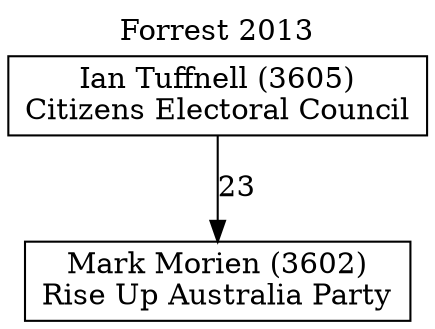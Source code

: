 // House preference flow
digraph "Mark Morien (3602)_Forrest_2013" {
	graph [label="Forrest 2013" labelloc=t mclimit=10]
	node [shape=box]
	"Mark Morien (3602)" [label="Mark Morien (3602)
Rise Up Australia Party"]
	"Ian Tuffnell (3605)" [label="Ian Tuffnell (3605)
Citizens Electoral Council"]
	"Ian Tuffnell (3605)" -> "Mark Morien (3602)" [label=23]
}
